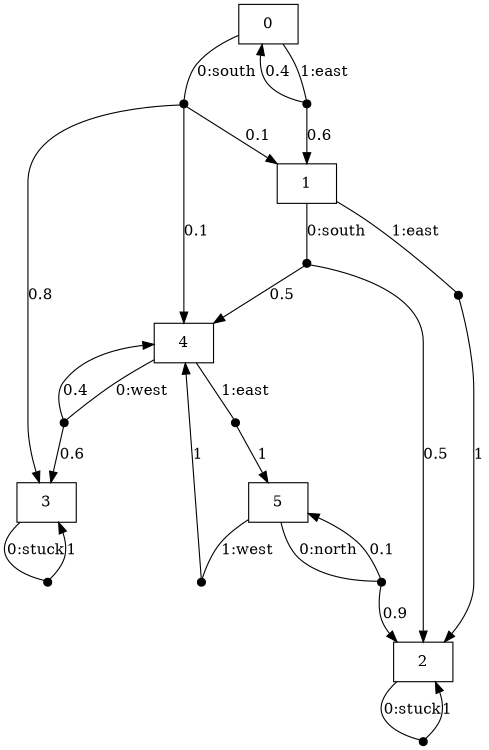 digraph S {
size="8,5"
node [shape=box];
0 -> n0_0 [ arrowhead=none,label="0:south" ];
n0_0 [ shape=point,width=0.1,height=0.1,label="" ];
n0_0 -> 1 [ label="0.1" ];
n0_0 -> 3 [ label="0.8" ];
n0_0 -> 4 [ label="0.1" ];
0 -> n0_1 [ arrowhead=none,label="1:east" ];
n0_1 [ shape=point,width=0.1,height=0.1,label="" ];
n0_1 -> 0 [ label="0.4" ];
n0_1 -> 1 [ label="0.6" ];
1 -> n1_0 [ arrowhead=none,label="0:south" ];
n1_0 [ shape=point,width=0.1,height=0.1,label="" ];
n1_0 -> 2 [ label="0.5" ];
n1_0 -> 4 [ label="0.5" ];
1 -> n1_1 [ arrowhead=none,label="1:east" ];
n1_1 [ shape=point,width=0.1,height=0.1,label="" ];
n1_1 -> 2 [ label="1" ];
2 -> n2_0 [ arrowhead=none,label="0:stuck" ];
n2_0 [ shape=point,width=0.1,height=0.1,label="" ];
n2_0 -> 2 [ label="1" ];
3 -> n3_0 [ arrowhead=none,label="0:stuck" ];
n3_0 [ shape=point,width=0.1,height=0.1,label="" ];
n3_0 -> 3 [ label="1" ];
4 -> n4_0 [ arrowhead=none,label="0:west" ];
n4_0 [ shape=point,width=0.1,height=0.1,label="" ];
n4_0 -> 3 [ label="0.6" ];
n4_0 -> 4 [ label="0.4" ];
4 -> n4_1 [ arrowhead=none,label="1:east" ];
n4_1 [ shape=point,width=0.1,height=0.1,label="" ];
n4_1 -> 5 [ label="1" ];
5 -> n5_0 [ arrowhead=none,label="0:north" ];
n5_0 [ shape=point,width=0.1,height=0.1,label="" ];
n5_0 -> 2 [ label="0.9" ];
n5_0 -> 5 [ label="0.1" ];
5 -> n5_1 [ arrowhead=none,label="1:west" ];
n5_1 [ shape=point,width=0.1,height=0.1,label="" ];
n5_1 -> 4 [ label="1" ];
}
